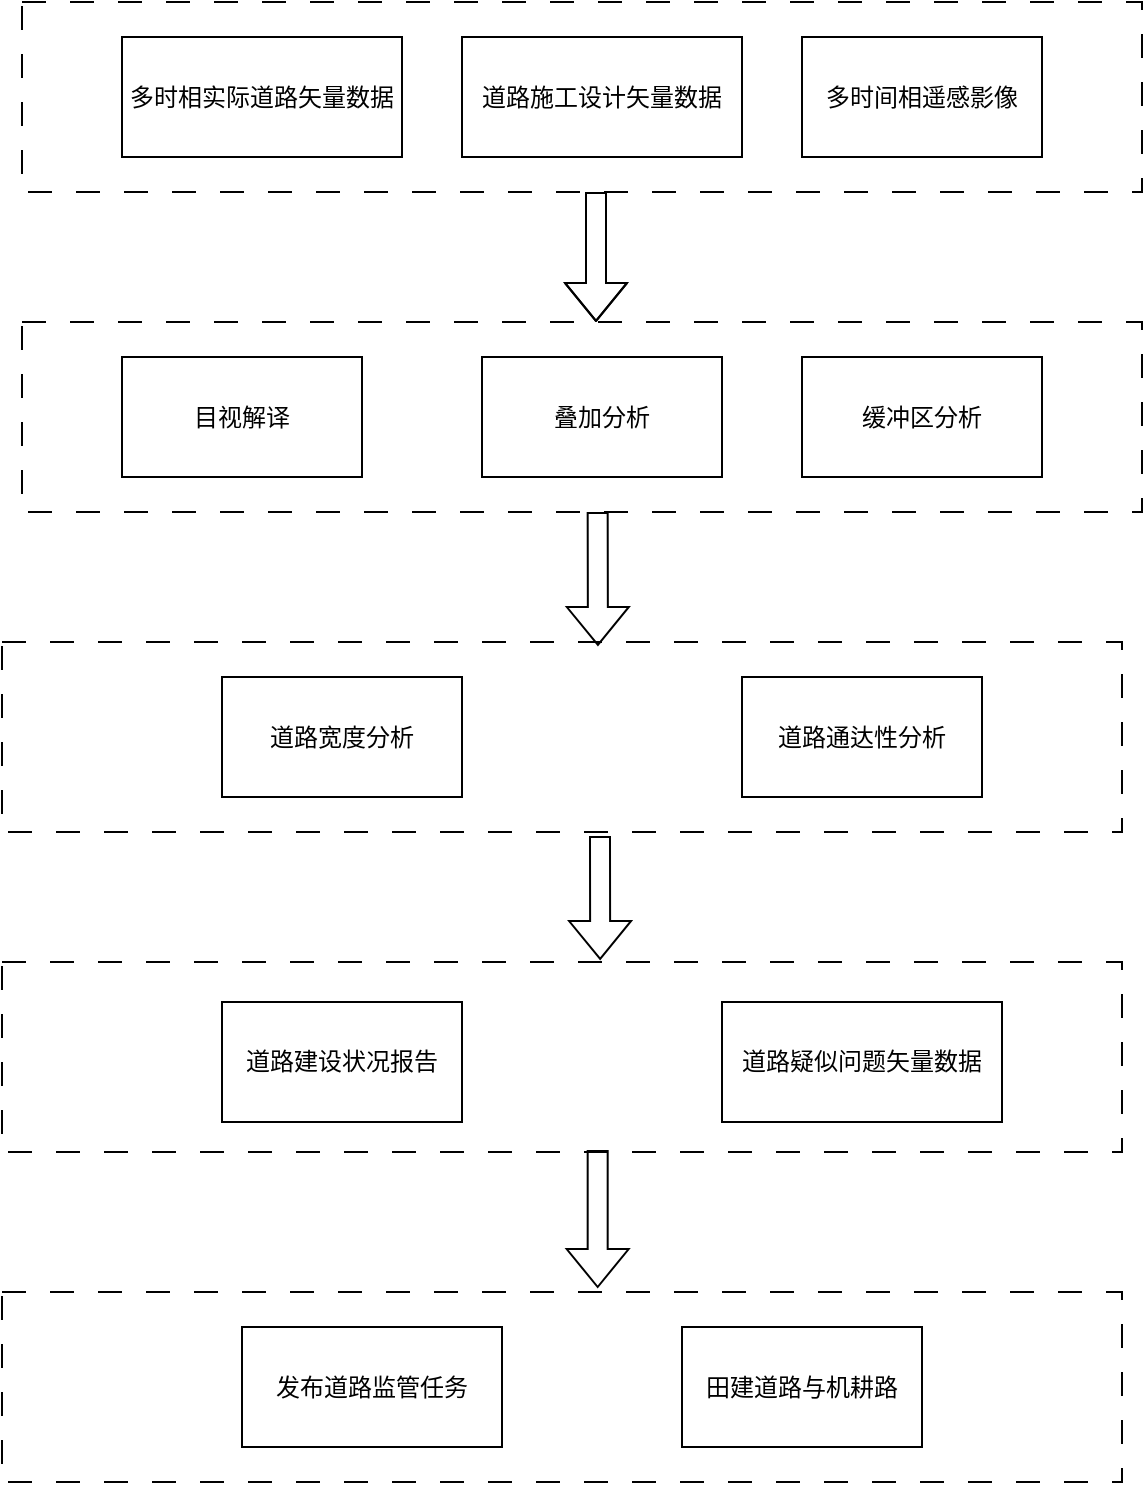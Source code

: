 <mxfile version="24.7.17">
  <diagram name="第 1 页" id="JeWldXXxksjpVP-zL5Ht">
    <mxGraphModel dx="1687" dy="868" grid="1" gridSize="10" guides="1" tooltips="1" connect="1" arrows="1" fold="1" page="1" pageScale="1" pageWidth="900" pageHeight="1600" math="0" shadow="0">
      <root>
        <mxCell id="0" />
        <mxCell id="1" parent="0" />
        <mxCell id="8GKyTfsWxNbbxCT-tOfK-8" value="" style="rounded=0;whiteSpace=wrap;html=1;dashed=1;dashPattern=12 12;" vertex="1" parent="1">
          <mxGeometry x="160" y="380" width="560" height="95" as="geometry" />
        </mxCell>
        <mxCell id="womFPRaeuXH6ECmNfBCx-7" value="道路宽度分析" style="rounded=0;whiteSpace=wrap;html=1;" parent="1" vertex="1">
          <mxGeometry x="270" y="397.5" width="120" height="60" as="geometry" />
        </mxCell>
        <mxCell id="8GKyTfsWxNbbxCT-tOfK-1" value="道路通达性分析" style="rounded=0;whiteSpace=wrap;html=1;" vertex="1" parent="1">
          <mxGeometry x="530" y="397.5" width="120" height="60" as="geometry" />
        </mxCell>
        <mxCell id="8GKyTfsWxNbbxCT-tOfK-12" value="" style="shape=flexArrow;endArrow=classic;html=1;rounded=0;entryX=0.5;entryY=0;entryDx=0;entryDy=0;" edge="1" parent="1">
          <mxGeometry width="50" height="50" relative="1" as="geometry">
            <mxPoint x="457" y="155" as="sourcePoint" />
            <mxPoint x="457" y="220" as="targetPoint" />
            <Array as="points">
              <mxPoint x="457" y="180" />
            </Array>
          </mxGeometry>
        </mxCell>
        <mxCell id="8GKyTfsWxNbbxCT-tOfK-13" value="" style="shape=flexArrow;endArrow=classic;html=1;rounded=0;entryX=0.516;entryY=0.021;entryDx=0;entryDy=0;entryPerimeter=0;exitX=0.514;exitY=1;exitDx=0;exitDy=0;exitPerimeter=0;" edge="1" parent="1" source="8GKyTfsWxNbbxCT-tOfK-7">
          <mxGeometry width="50" height="50" relative="1" as="geometry">
            <mxPoint x="459" y="315" as="sourcePoint" />
            <mxPoint x="457.96" y="381.995" as="targetPoint" />
          </mxGeometry>
        </mxCell>
        <mxCell id="8GKyTfsWxNbbxCT-tOfK-14" value="" style="shape=flexArrow;endArrow=classic;html=1;rounded=0;entryX=0.518;entryY=0.021;entryDx=0;entryDy=0;entryPerimeter=0;" edge="1" parent="1">
          <mxGeometry width="50" height="50" relative="1" as="geometry">
            <mxPoint x="459" y="477" as="sourcePoint" />
            <mxPoint x="459.08" y="538.995" as="targetPoint" />
          </mxGeometry>
        </mxCell>
        <mxCell id="8GKyTfsWxNbbxCT-tOfK-15" value="" style="group" vertex="1" connectable="0" parent="1">
          <mxGeometry x="160" y="540" width="560" height="95" as="geometry" />
        </mxCell>
        <mxCell id="8GKyTfsWxNbbxCT-tOfK-9" value="" style="rounded=0;whiteSpace=wrap;html=1;dashed=1;dashPattern=12 12;" vertex="1" parent="8GKyTfsWxNbbxCT-tOfK-15">
          <mxGeometry width="560" height="95" as="geometry" />
        </mxCell>
        <mxCell id="8GKyTfsWxNbbxCT-tOfK-2" value="道路建设状况报告" style="rounded=0;whiteSpace=wrap;html=1;" vertex="1" parent="8GKyTfsWxNbbxCT-tOfK-15">
          <mxGeometry x="110" y="20" width="120" height="60" as="geometry" />
        </mxCell>
        <mxCell id="8GKyTfsWxNbbxCT-tOfK-3" value="道路疑似问题矢量数据" style="rounded=0;whiteSpace=wrap;html=1;" vertex="1" parent="8GKyTfsWxNbbxCT-tOfK-15">
          <mxGeometry x="360" y="20" width="140" height="60" as="geometry" />
        </mxCell>
        <mxCell id="8GKyTfsWxNbbxCT-tOfK-16" value="" style="group" vertex="1" connectable="0" parent="1">
          <mxGeometry x="160" y="705" width="560" height="95" as="geometry" />
        </mxCell>
        <mxCell id="8GKyTfsWxNbbxCT-tOfK-10" value="" style="rounded=0;whiteSpace=wrap;html=1;dashed=1;dashPattern=12 12;" vertex="1" parent="8GKyTfsWxNbbxCT-tOfK-16">
          <mxGeometry width="560" height="95" as="geometry" />
        </mxCell>
        <mxCell id="8GKyTfsWxNbbxCT-tOfK-4" value="发布道路监管任务" style="rounded=0;whiteSpace=wrap;html=1;" vertex="1" parent="8GKyTfsWxNbbxCT-tOfK-16">
          <mxGeometry x="120" y="17.5" width="130" height="60" as="geometry" />
        </mxCell>
        <mxCell id="8GKyTfsWxNbbxCT-tOfK-5" value="田建道路与机耕路" style="rounded=0;whiteSpace=wrap;html=1;" vertex="1" parent="8GKyTfsWxNbbxCT-tOfK-16">
          <mxGeometry x="340" y="17.5" width="120" height="60" as="geometry" />
        </mxCell>
        <mxCell id="8GKyTfsWxNbbxCT-tOfK-17" value="" style="group" vertex="1" connectable="0" parent="1">
          <mxGeometry x="170" y="60" width="560" height="95" as="geometry" />
        </mxCell>
        <mxCell id="8GKyTfsWxNbbxCT-tOfK-6" value="" style="rounded=0;whiteSpace=wrap;html=1;dashed=1;dashPattern=12 12;" vertex="1" parent="8GKyTfsWxNbbxCT-tOfK-17">
          <mxGeometry width="560" height="95" as="geometry" />
        </mxCell>
        <mxCell id="womFPRaeuXH6ECmNfBCx-1" value="多时间相遥感影像" style="rounded=0;whiteSpace=wrap;html=1;" parent="8GKyTfsWxNbbxCT-tOfK-17" vertex="1">
          <mxGeometry x="390" y="17.5" width="120" height="60" as="geometry" />
        </mxCell>
        <mxCell id="womFPRaeuXH6ECmNfBCx-2" value="道路施工设计矢量数据" style="rounded=0;whiteSpace=wrap;html=1;" parent="8GKyTfsWxNbbxCT-tOfK-17" vertex="1">
          <mxGeometry x="220" y="17.5" width="140" height="60" as="geometry" />
        </mxCell>
        <mxCell id="womFPRaeuXH6ECmNfBCx-3" value="多时相实际道路矢量数据" style="rounded=0;whiteSpace=wrap;html=1;" parent="8GKyTfsWxNbbxCT-tOfK-17" vertex="1">
          <mxGeometry x="50" y="17.5" width="140" height="60" as="geometry" />
        </mxCell>
        <mxCell id="8GKyTfsWxNbbxCT-tOfK-18" value="" style="group" vertex="1" connectable="0" parent="1">
          <mxGeometry x="170" y="220" width="560" height="95" as="geometry" />
        </mxCell>
        <mxCell id="8GKyTfsWxNbbxCT-tOfK-7" value="" style="rounded=0;whiteSpace=wrap;html=1;dashed=1;dashPattern=12 12;" vertex="1" parent="8GKyTfsWxNbbxCT-tOfK-18">
          <mxGeometry width="560" height="95" as="geometry" />
        </mxCell>
        <mxCell id="womFPRaeuXH6ECmNfBCx-4" value="目视解译" style="rounded=0;whiteSpace=wrap;html=1;" parent="8GKyTfsWxNbbxCT-tOfK-18" vertex="1">
          <mxGeometry x="50" y="17.5" width="120" height="60" as="geometry" />
        </mxCell>
        <mxCell id="womFPRaeuXH6ECmNfBCx-5" value="叠加分析" style="rounded=0;whiteSpace=wrap;html=1;" parent="8GKyTfsWxNbbxCT-tOfK-18" vertex="1">
          <mxGeometry x="230" y="17.5" width="120" height="60" as="geometry" />
        </mxCell>
        <mxCell id="womFPRaeuXH6ECmNfBCx-6" value="缓冲区分析" style="rounded=0;whiteSpace=wrap;html=1;" parent="8GKyTfsWxNbbxCT-tOfK-18" vertex="1">
          <mxGeometry x="390" y="17.5" width="120" height="60" as="geometry" />
        </mxCell>
        <mxCell id="8GKyTfsWxNbbxCT-tOfK-19" value="" style="shape=flexArrow;endArrow=classic;html=1;rounded=0;exitX=0.514;exitY=0.989;exitDx=0;exitDy=0;exitPerimeter=0;entryX=0.514;entryY=-0.021;entryDx=0;entryDy=0;entryPerimeter=0;" edge="1" parent="1">
          <mxGeometry width="50" height="50" relative="1" as="geometry">
            <mxPoint x="457.84" y="633.955" as="sourcePoint" />
            <mxPoint x="457.84" y="703.005" as="targetPoint" />
          </mxGeometry>
        </mxCell>
      </root>
    </mxGraphModel>
  </diagram>
</mxfile>
